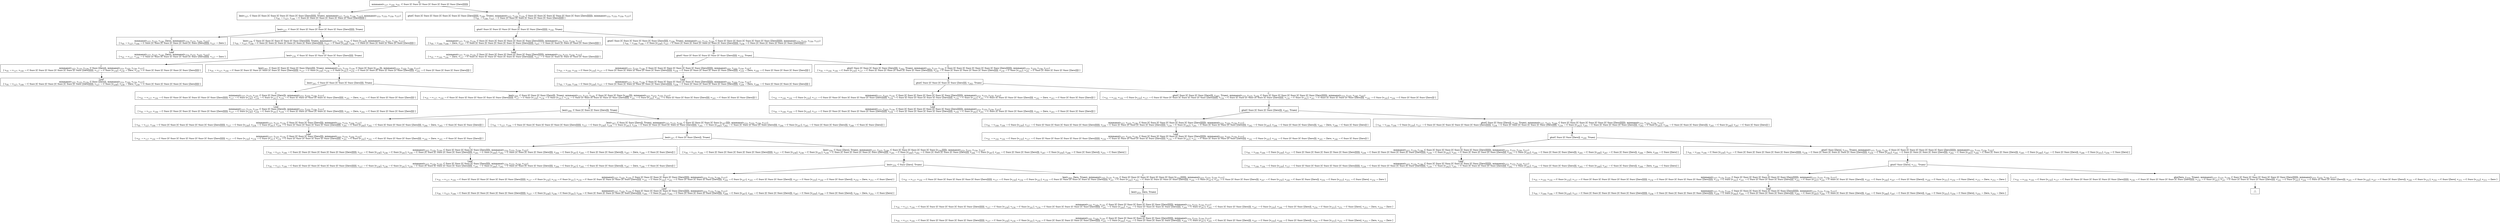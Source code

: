 digraph {
    graph [rankdir=TB
          ,bgcolor=transparent];
    node [shape=box
         ,fillcolor=white
         ,style=filled];
    0 [label=<O <BR/> minmaxo(v<SUB>127</SUB>, v<SUB>100</SUB>, v<SUB>95</SUB>, C Succ [C Succ [C Succ [C Succ [C Succ [C Succ [Zero]]]]]])>];
    1 [label=<C <BR/> leo(v<SUB>127</SUB>, C Succ [C Succ [C Succ [C Succ [C Succ [C Succ [Zero]]]]]], Trueo), minmaxo(v<SUB>157</SUB>, v<SUB>125</SUB>, v<SUB>120</SUB>, v<SUB>127</SUB>), minmaxo(v<SUB>153</SUB>, v<SUB>155</SUB>, v<SUB>150</SUB>, v<SUB>157</SUB>) <BR/>  [ v<SUB>95</SUB> &rarr; v<SUB>127</SUB>, v<SUB>100</SUB> &rarr; C Succ [C Succ [C Succ [C Succ [C Succ [C Succ [Zero]]]]]] ] >];
    2 [label=<C <BR/> gto(C Succ [C Succ [C Succ [C Succ [C Succ [C Succ [Zero]]]]]], v<SUB>100</SUB>, Trueo), minmaxo(v<SUB>157</SUB>, v<SUB>125</SUB>, v<SUB>120</SUB>, C Succ [C Succ [C Succ [C Succ [C Succ [C Succ [Zero]]]]]]), minmaxo(v<SUB>153</SUB>, v<SUB>155</SUB>, v<SUB>150</SUB>, v<SUB>157</SUB>) <BR/>  [ v<SUB>95</SUB> &rarr; v<SUB>100</SUB>, v<SUB>127</SUB> &rarr; C Succ [C Succ [C Succ [C Succ [C Succ [C Succ [Zero]]]]]] ] >];
    3 [label=<O <BR/> leo(v<SUB>127</SUB>, C Succ [C Succ [C Succ [C Succ [C Succ [C Succ [Zero]]]]]], Trueo)>];
    4 [label=<C <BR/> minmaxo(v<SUB>157</SUB>, v<SUB>125</SUB>, v<SUB>120</SUB>, Zero), minmaxo(v<SUB>153</SUB>, v<SUB>155</SUB>, v<SUB>150</SUB>, v<SUB>157</SUB>) <BR/>  [ v<SUB>95</SUB> &rarr; v<SUB>127</SUB>, v<SUB>100</SUB> &rarr; C Succ [C Succ [C Succ [C Succ [C Succ [C Succ [Zero]]]]]], v<SUB>127</SUB> &rarr; Zero ] >];
    5 [label=<C <BR/> leo(v<SUB>238</SUB>, C Succ [C Succ [C Succ [C Succ [C Succ [Zero]]]]], Trueo), minmaxo(v<SUB>157</SUB>, v<SUB>125</SUB>, v<SUB>120</SUB>, C Succ [v<SUB>238</SUB>]), minmaxo(v<SUB>153</SUB>, v<SUB>155</SUB>, v<SUB>150</SUB>, v<SUB>157</SUB>) <BR/>  [ v<SUB>95</SUB> &rarr; v<SUB>127</SUB>, v<SUB>100</SUB> &rarr; C Succ [C Succ [C Succ [C Succ [C Succ [C Succ [Zero]]]]]], v<SUB>127</SUB> &rarr; C Succ [v<SUB>238</SUB>], v<SUB>239</SUB> &rarr; C Succ [C Succ [C Succ [C Succ [C Succ [Zero]]]]] ] >];
    6 [label=<Leaf <BR/> minmaxo(v<SUB>157</SUB>, v<SUB>125</SUB>, v<SUB>120</SUB>, Zero), minmaxo(v<SUB>153</SUB>, v<SUB>155</SUB>, v<SUB>150</SUB>, v<SUB>157</SUB>) <BR/>  [ v<SUB>95</SUB> &rarr; v<SUB>127</SUB>, v<SUB>100</SUB> &rarr; C Succ [C Succ [C Succ [C Succ [C Succ [C Succ [Zero]]]]]], v<SUB>127</SUB> &rarr; Zero ] >];
    7 [label=<O <BR/> leo(v<SUB>238</SUB>, C Succ [C Succ [C Succ [C Succ [C Succ [Zero]]]]], Trueo)>];
    8 [label=<C <BR/> minmaxo(v<SUB>157</SUB>, v<SUB>125</SUB>, v<SUB>120</SUB>, C Succ [Zero]), minmaxo(v<SUB>153</SUB>, v<SUB>155</SUB>, v<SUB>150</SUB>, v<SUB>157</SUB>) <BR/>  [ v<SUB>95</SUB> &rarr; v<SUB>127</SUB>, v<SUB>100</SUB> &rarr; C Succ [C Succ [C Succ [C Succ [C Succ [C Succ [Zero]]]]]], v<SUB>127</SUB> &rarr; C Succ [v<SUB>238</SUB>], v<SUB>238</SUB> &rarr; Zero, v<SUB>239</SUB> &rarr; C Succ [C Succ [C Succ [C Succ [C Succ [Zero]]]]] ] >];
    9 [label=<C <BR/> leo(v<SUB>241</SUB>, C Succ [C Succ [C Succ [C Succ [Zero]]]], Trueo), minmaxo(v<SUB>157</SUB>, v<SUB>125</SUB>, v<SUB>120</SUB>, C Succ [C Succ [v<SUB>241</SUB>]]), minmaxo(v<SUB>153</SUB>, v<SUB>155</SUB>, v<SUB>150</SUB>, v<SUB>157</SUB>) <BR/>  [ v<SUB>95</SUB> &rarr; v<SUB>127</SUB>, v<SUB>100</SUB> &rarr; C Succ [C Succ [C Succ [C Succ [C Succ [C Succ [Zero]]]]]], v<SUB>127</SUB> &rarr; C Succ [v<SUB>238</SUB>], v<SUB>238</SUB> &rarr; C Succ [v<SUB>241</SUB>], v<SUB>239</SUB> &rarr; C Succ [C Succ [C Succ [C Succ [C Succ [Zero]]]]], v<SUB>242</SUB> &rarr; C Succ [C Succ [C Succ [C Succ [Zero]]]] ] >];
    10 [label=<Leaf <BR/> minmaxo(v<SUB>157</SUB>, v<SUB>125</SUB>, v<SUB>120</SUB>, C Succ [Zero]), minmaxo(v<SUB>153</SUB>, v<SUB>155</SUB>, v<SUB>150</SUB>, v<SUB>157</SUB>) <BR/>  [ v<SUB>95</SUB> &rarr; v<SUB>127</SUB>, v<SUB>100</SUB> &rarr; C Succ [C Succ [C Succ [C Succ [C Succ [C Succ [Zero]]]]]], v<SUB>127</SUB> &rarr; C Succ [v<SUB>238</SUB>], v<SUB>238</SUB> &rarr; Zero, v<SUB>239</SUB> &rarr; C Succ [C Succ [C Succ [C Succ [C Succ [Zero]]]]] ] >];
    11 [label=<O <BR/> leo(v<SUB>241</SUB>, C Succ [C Succ [C Succ [C Succ [Zero]]]], Trueo)>];
    12 [label=<C <BR/> minmaxo(v<SUB>157</SUB>, v<SUB>125</SUB>, v<SUB>120</SUB>, C Succ [C Succ [Zero]]), minmaxo(v<SUB>153</SUB>, v<SUB>155</SUB>, v<SUB>150</SUB>, v<SUB>157</SUB>) <BR/>  [ v<SUB>95</SUB> &rarr; v<SUB>127</SUB>, v<SUB>100</SUB> &rarr; C Succ [C Succ [C Succ [C Succ [C Succ [C Succ [Zero]]]]]], v<SUB>127</SUB> &rarr; C Succ [v<SUB>238</SUB>], v<SUB>238</SUB> &rarr; C Succ [v<SUB>241</SUB>], v<SUB>239</SUB> &rarr; C Succ [C Succ [C Succ [C Succ [C Succ [Zero]]]]], v<SUB>241</SUB> &rarr; Zero, v<SUB>242</SUB> &rarr; C Succ [C Succ [C Succ [C Succ [Zero]]]] ] >];
    13 [label=<C <BR/> leo(v<SUB>244</SUB>, C Succ [C Succ [C Succ [Zero]]], Trueo), minmaxo(v<SUB>157</SUB>, v<SUB>125</SUB>, v<SUB>120</SUB>, C Succ [C Succ [C Succ [v<SUB>244</SUB>]]]), minmaxo(v<SUB>153</SUB>, v<SUB>155</SUB>, v<SUB>150</SUB>, v<SUB>157</SUB>) <BR/>  [ v<SUB>95</SUB> &rarr; v<SUB>127</SUB>, v<SUB>100</SUB> &rarr; C Succ [C Succ [C Succ [C Succ [C Succ [C Succ [Zero]]]]]], v<SUB>127</SUB> &rarr; C Succ [v<SUB>238</SUB>], v<SUB>238</SUB> &rarr; C Succ [v<SUB>241</SUB>], v<SUB>239</SUB> &rarr; C Succ [C Succ [C Succ [C Succ [C Succ [Zero]]]]], v<SUB>241</SUB> &rarr; C Succ [v<SUB>244</SUB>], v<SUB>242</SUB> &rarr; C Succ [C Succ [C Succ [C Succ [Zero]]]], v<SUB>245</SUB> &rarr; C Succ [C Succ [C Succ [Zero]]] ] >];
    14 [label=<Leaf <BR/> minmaxo(v<SUB>157</SUB>, v<SUB>125</SUB>, v<SUB>120</SUB>, C Succ [C Succ [Zero]]), minmaxo(v<SUB>153</SUB>, v<SUB>155</SUB>, v<SUB>150</SUB>, v<SUB>157</SUB>) <BR/>  [ v<SUB>95</SUB> &rarr; v<SUB>127</SUB>, v<SUB>100</SUB> &rarr; C Succ [C Succ [C Succ [C Succ [C Succ [C Succ [Zero]]]]]], v<SUB>127</SUB> &rarr; C Succ [v<SUB>238</SUB>], v<SUB>238</SUB> &rarr; C Succ [v<SUB>241</SUB>], v<SUB>239</SUB> &rarr; C Succ [C Succ [C Succ [C Succ [C Succ [Zero]]]]], v<SUB>241</SUB> &rarr; Zero, v<SUB>242</SUB> &rarr; C Succ [C Succ [C Succ [C Succ [Zero]]]] ] >];
    15 [label=<O <BR/> leo(v<SUB>244</SUB>, C Succ [C Succ [C Succ [Zero]]], Trueo)>];
    16 [label=<C <BR/> minmaxo(v<SUB>157</SUB>, v<SUB>125</SUB>, v<SUB>120</SUB>, C Succ [C Succ [C Succ [Zero]]]), minmaxo(v<SUB>153</SUB>, v<SUB>155</SUB>, v<SUB>150</SUB>, v<SUB>157</SUB>) <BR/>  [ v<SUB>95</SUB> &rarr; v<SUB>127</SUB>, v<SUB>100</SUB> &rarr; C Succ [C Succ [C Succ [C Succ [C Succ [C Succ [Zero]]]]]], v<SUB>127</SUB> &rarr; C Succ [v<SUB>238</SUB>], v<SUB>238</SUB> &rarr; C Succ [v<SUB>241</SUB>], v<SUB>239</SUB> &rarr; C Succ [C Succ [C Succ [C Succ [C Succ [Zero]]]]], v<SUB>241</SUB> &rarr; C Succ [v<SUB>244</SUB>], v<SUB>242</SUB> &rarr; C Succ [C Succ [C Succ [C Succ [Zero]]]], v<SUB>244</SUB> &rarr; Zero, v<SUB>245</SUB> &rarr; C Succ [C Succ [C Succ [Zero]]] ] >];
    17 [label=<C <BR/> leo(v<SUB>247</SUB>, C Succ [C Succ [Zero]], Trueo), minmaxo(v<SUB>157</SUB>, v<SUB>125</SUB>, v<SUB>120</SUB>, C Succ [C Succ [C Succ [C Succ [v<SUB>247</SUB>]]]]), minmaxo(v<SUB>153</SUB>, v<SUB>155</SUB>, v<SUB>150</SUB>, v<SUB>157</SUB>) <BR/>  [ v<SUB>95</SUB> &rarr; v<SUB>127</SUB>, v<SUB>100</SUB> &rarr; C Succ [C Succ [C Succ [C Succ [C Succ [C Succ [Zero]]]]]], v<SUB>127</SUB> &rarr; C Succ [v<SUB>238</SUB>], v<SUB>238</SUB> &rarr; C Succ [v<SUB>241</SUB>], v<SUB>239</SUB> &rarr; C Succ [C Succ [C Succ [C Succ [C Succ [Zero]]]]], v<SUB>241</SUB> &rarr; C Succ [v<SUB>244</SUB>], v<SUB>242</SUB> &rarr; C Succ [C Succ [C Succ [C Succ [Zero]]]], v<SUB>244</SUB> &rarr; C Succ [v<SUB>247</SUB>], v<SUB>245</SUB> &rarr; C Succ [C Succ [C Succ [Zero]]], v<SUB>248</SUB> &rarr; C Succ [C Succ [Zero]] ] >];
    18 [label=<Leaf <BR/> minmaxo(v<SUB>157</SUB>, v<SUB>125</SUB>, v<SUB>120</SUB>, C Succ [C Succ [C Succ [Zero]]]), minmaxo(v<SUB>153</SUB>, v<SUB>155</SUB>, v<SUB>150</SUB>, v<SUB>157</SUB>) <BR/>  [ v<SUB>95</SUB> &rarr; v<SUB>127</SUB>, v<SUB>100</SUB> &rarr; C Succ [C Succ [C Succ [C Succ [C Succ [C Succ [Zero]]]]]], v<SUB>127</SUB> &rarr; C Succ [v<SUB>238</SUB>], v<SUB>238</SUB> &rarr; C Succ [v<SUB>241</SUB>], v<SUB>239</SUB> &rarr; C Succ [C Succ [C Succ [C Succ [C Succ [Zero]]]]], v<SUB>241</SUB> &rarr; C Succ [v<SUB>244</SUB>], v<SUB>242</SUB> &rarr; C Succ [C Succ [C Succ [C Succ [Zero]]]], v<SUB>244</SUB> &rarr; Zero, v<SUB>245</SUB> &rarr; C Succ [C Succ [C Succ [Zero]]] ] >];
    19 [label=<O <BR/> leo(v<SUB>247</SUB>, C Succ [C Succ [Zero]], Trueo)>];
    20 [label=<C <BR/> minmaxo(v<SUB>157</SUB>, v<SUB>125</SUB>, v<SUB>120</SUB>, C Succ [C Succ [C Succ [C Succ [Zero]]]]), minmaxo(v<SUB>153</SUB>, v<SUB>155</SUB>, v<SUB>150</SUB>, v<SUB>157</SUB>) <BR/>  [ v<SUB>95</SUB> &rarr; v<SUB>127</SUB>, v<SUB>100</SUB> &rarr; C Succ [C Succ [C Succ [C Succ [C Succ [C Succ [Zero]]]]]], v<SUB>127</SUB> &rarr; C Succ [v<SUB>238</SUB>], v<SUB>238</SUB> &rarr; C Succ [v<SUB>241</SUB>], v<SUB>239</SUB> &rarr; C Succ [C Succ [C Succ [C Succ [C Succ [Zero]]]]], v<SUB>241</SUB> &rarr; C Succ [v<SUB>244</SUB>], v<SUB>242</SUB> &rarr; C Succ [C Succ [C Succ [C Succ [Zero]]]], v<SUB>244</SUB> &rarr; C Succ [v<SUB>247</SUB>], v<SUB>245</SUB> &rarr; C Succ [C Succ [C Succ [Zero]]], v<SUB>247</SUB> &rarr; Zero, v<SUB>248</SUB> &rarr; C Succ [C Succ [Zero]] ] >];
    21 [label=<C <BR/> leo(v<SUB>250</SUB>, C Succ [Zero], Trueo), minmaxo(v<SUB>157</SUB>, v<SUB>125</SUB>, v<SUB>120</SUB>, C Succ [C Succ [C Succ [C Succ [C Succ [v<SUB>250</SUB>]]]]]), minmaxo(v<SUB>153</SUB>, v<SUB>155</SUB>, v<SUB>150</SUB>, v<SUB>157</SUB>) <BR/>  [ v<SUB>95</SUB> &rarr; v<SUB>127</SUB>, v<SUB>100</SUB> &rarr; C Succ [C Succ [C Succ [C Succ [C Succ [C Succ [Zero]]]]]], v<SUB>127</SUB> &rarr; C Succ [v<SUB>238</SUB>], v<SUB>238</SUB> &rarr; C Succ [v<SUB>241</SUB>], v<SUB>239</SUB> &rarr; C Succ [C Succ [C Succ [C Succ [C Succ [Zero]]]]], v<SUB>241</SUB> &rarr; C Succ [v<SUB>244</SUB>], v<SUB>242</SUB> &rarr; C Succ [C Succ [C Succ [C Succ [Zero]]]], v<SUB>244</SUB> &rarr; C Succ [v<SUB>247</SUB>], v<SUB>245</SUB> &rarr; C Succ [C Succ [C Succ [Zero]]], v<SUB>247</SUB> &rarr; C Succ [v<SUB>250</SUB>], v<SUB>248</SUB> &rarr; C Succ [C Succ [Zero]], v<SUB>251</SUB> &rarr; C Succ [Zero] ] >];
    22 [label=<Leaf <BR/> minmaxo(v<SUB>157</SUB>, v<SUB>125</SUB>, v<SUB>120</SUB>, C Succ [C Succ [C Succ [C Succ [Zero]]]]), minmaxo(v<SUB>153</SUB>, v<SUB>155</SUB>, v<SUB>150</SUB>, v<SUB>157</SUB>) <BR/>  [ v<SUB>95</SUB> &rarr; v<SUB>127</SUB>, v<SUB>100</SUB> &rarr; C Succ [C Succ [C Succ [C Succ [C Succ [C Succ [Zero]]]]]], v<SUB>127</SUB> &rarr; C Succ [v<SUB>238</SUB>], v<SUB>238</SUB> &rarr; C Succ [v<SUB>241</SUB>], v<SUB>239</SUB> &rarr; C Succ [C Succ [C Succ [C Succ [C Succ [Zero]]]]], v<SUB>241</SUB> &rarr; C Succ [v<SUB>244</SUB>], v<SUB>242</SUB> &rarr; C Succ [C Succ [C Succ [C Succ [Zero]]]], v<SUB>244</SUB> &rarr; C Succ [v<SUB>247</SUB>], v<SUB>245</SUB> &rarr; C Succ [C Succ [C Succ [Zero]]], v<SUB>247</SUB> &rarr; Zero, v<SUB>248</SUB> &rarr; C Succ [C Succ [Zero]] ] >];
    23 [label=<O <BR/> leo(v<SUB>250</SUB>, C Succ [Zero], Trueo)>];
    24 [label=<C <BR/> minmaxo(v<SUB>157</SUB>, v<SUB>125</SUB>, v<SUB>120</SUB>, C Succ [C Succ [C Succ [C Succ [C Succ [Zero]]]]]), minmaxo(v<SUB>153</SUB>, v<SUB>155</SUB>, v<SUB>150</SUB>, v<SUB>157</SUB>) <BR/>  [ v<SUB>95</SUB> &rarr; v<SUB>127</SUB>, v<SUB>100</SUB> &rarr; C Succ [C Succ [C Succ [C Succ [C Succ [C Succ [Zero]]]]]], v<SUB>127</SUB> &rarr; C Succ [v<SUB>238</SUB>], v<SUB>238</SUB> &rarr; C Succ [v<SUB>241</SUB>], v<SUB>239</SUB> &rarr; C Succ [C Succ [C Succ [C Succ [C Succ [Zero]]]]], v<SUB>241</SUB> &rarr; C Succ [v<SUB>244</SUB>], v<SUB>242</SUB> &rarr; C Succ [C Succ [C Succ [C Succ [Zero]]]], v<SUB>244</SUB> &rarr; C Succ [v<SUB>247</SUB>], v<SUB>245</SUB> &rarr; C Succ [C Succ [C Succ [Zero]]], v<SUB>247</SUB> &rarr; C Succ [v<SUB>250</SUB>], v<SUB>248</SUB> &rarr; C Succ [C Succ [Zero]], v<SUB>250</SUB> &rarr; Zero, v<SUB>251</SUB> &rarr; C Succ [Zero] ] >];
    25 [label=<C <BR/> leo(v<SUB>253</SUB>, Zero, Trueo), minmaxo(v<SUB>157</SUB>, v<SUB>125</SUB>, v<SUB>120</SUB>, C Succ [C Succ [C Succ [C Succ [C Succ [C Succ [v<SUB>253</SUB>]]]]]]), minmaxo(v<SUB>153</SUB>, v<SUB>155</SUB>, v<SUB>150</SUB>, v<SUB>157</SUB>) <BR/>  [ v<SUB>95</SUB> &rarr; v<SUB>127</SUB>, v<SUB>100</SUB> &rarr; C Succ [C Succ [C Succ [C Succ [C Succ [C Succ [Zero]]]]]], v<SUB>127</SUB> &rarr; C Succ [v<SUB>238</SUB>], v<SUB>238</SUB> &rarr; C Succ [v<SUB>241</SUB>], v<SUB>239</SUB> &rarr; C Succ [C Succ [C Succ [C Succ [C Succ [Zero]]]]], v<SUB>241</SUB> &rarr; C Succ [v<SUB>244</SUB>], v<SUB>242</SUB> &rarr; C Succ [C Succ [C Succ [C Succ [Zero]]]], v<SUB>244</SUB> &rarr; C Succ [v<SUB>247</SUB>], v<SUB>245</SUB> &rarr; C Succ [C Succ [C Succ [Zero]]], v<SUB>247</SUB> &rarr; C Succ [v<SUB>250</SUB>], v<SUB>248</SUB> &rarr; C Succ [C Succ [Zero]], v<SUB>250</SUB> &rarr; C Succ [v<SUB>253</SUB>], v<SUB>251</SUB> &rarr; C Succ [Zero], v<SUB>254</SUB> &rarr; Zero ] >];
    26 [label=<Leaf <BR/> minmaxo(v<SUB>157</SUB>, v<SUB>125</SUB>, v<SUB>120</SUB>, C Succ [C Succ [C Succ [C Succ [C Succ [Zero]]]]]), minmaxo(v<SUB>153</SUB>, v<SUB>155</SUB>, v<SUB>150</SUB>, v<SUB>157</SUB>) <BR/>  [ v<SUB>95</SUB> &rarr; v<SUB>127</SUB>, v<SUB>100</SUB> &rarr; C Succ [C Succ [C Succ [C Succ [C Succ [C Succ [Zero]]]]]], v<SUB>127</SUB> &rarr; C Succ [v<SUB>238</SUB>], v<SUB>238</SUB> &rarr; C Succ [v<SUB>241</SUB>], v<SUB>239</SUB> &rarr; C Succ [C Succ [C Succ [C Succ [C Succ [Zero]]]]], v<SUB>241</SUB> &rarr; C Succ [v<SUB>244</SUB>], v<SUB>242</SUB> &rarr; C Succ [C Succ [C Succ [C Succ [Zero]]]], v<SUB>244</SUB> &rarr; C Succ [v<SUB>247</SUB>], v<SUB>245</SUB> &rarr; C Succ [C Succ [C Succ [Zero]]], v<SUB>247</SUB> &rarr; C Succ [v<SUB>250</SUB>], v<SUB>248</SUB> &rarr; C Succ [C Succ [Zero]], v<SUB>250</SUB> &rarr; Zero, v<SUB>251</SUB> &rarr; C Succ [Zero] ] >];
    27 [label=<O <BR/> leo(v<SUB>253</SUB>, Zero, Trueo)>];
    28 [label=<C <BR/> minmaxo(v<SUB>157</SUB>, v<SUB>125</SUB>, v<SUB>120</SUB>, C Succ [C Succ [C Succ [C Succ [C Succ [C Succ [Zero]]]]]]), minmaxo(v<SUB>153</SUB>, v<SUB>155</SUB>, v<SUB>150</SUB>, v<SUB>157</SUB>) <BR/>  [ v<SUB>95</SUB> &rarr; v<SUB>127</SUB>, v<SUB>100</SUB> &rarr; C Succ [C Succ [C Succ [C Succ [C Succ [C Succ [Zero]]]]]], v<SUB>127</SUB> &rarr; C Succ [v<SUB>238</SUB>], v<SUB>238</SUB> &rarr; C Succ [v<SUB>241</SUB>], v<SUB>239</SUB> &rarr; C Succ [C Succ [C Succ [C Succ [C Succ [Zero]]]]], v<SUB>241</SUB> &rarr; C Succ [v<SUB>244</SUB>], v<SUB>242</SUB> &rarr; C Succ [C Succ [C Succ [C Succ [Zero]]]], v<SUB>244</SUB> &rarr; C Succ [v<SUB>247</SUB>], v<SUB>245</SUB> &rarr; C Succ [C Succ [C Succ [Zero]]], v<SUB>247</SUB> &rarr; C Succ [v<SUB>250</SUB>], v<SUB>248</SUB> &rarr; C Succ [C Succ [Zero]], v<SUB>250</SUB> &rarr; C Succ [v<SUB>253</SUB>], v<SUB>251</SUB> &rarr; C Succ [Zero], v<SUB>253</SUB> &rarr; Zero, v<SUB>254</SUB> &rarr; Zero ] >];
    29 [label=<Leaf <BR/> minmaxo(v<SUB>157</SUB>, v<SUB>125</SUB>, v<SUB>120</SUB>, C Succ [C Succ [C Succ [C Succ [C Succ [C Succ [Zero]]]]]]), minmaxo(v<SUB>153</SUB>, v<SUB>155</SUB>, v<SUB>150</SUB>, v<SUB>157</SUB>) <BR/>  [ v<SUB>95</SUB> &rarr; v<SUB>127</SUB>, v<SUB>100</SUB> &rarr; C Succ [C Succ [C Succ [C Succ [C Succ [C Succ [Zero]]]]]], v<SUB>127</SUB> &rarr; C Succ [v<SUB>238</SUB>], v<SUB>238</SUB> &rarr; C Succ [v<SUB>241</SUB>], v<SUB>239</SUB> &rarr; C Succ [C Succ [C Succ [C Succ [C Succ [Zero]]]]], v<SUB>241</SUB> &rarr; C Succ [v<SUB>244</SUB>], v<SUB>242</SUB> &rarr; C Succ [C Succ [C Succ [C Succ [Zero]]]], v<SUB>244</SUB> &rarr; C Succ [v<SUB>247</SUB>], v<SUB>245</SUB> &rarr; C Succ [C Succ [C Succ [Zero]]], v<SUB>247</SUB> &rarr; C Succ [v<SUB>250</SUB>], v<SUB>248</SUB> &rarr; C Succ [C Succ [Zero]], v<SUB>250</SUB> &rarr; C Succ [v<SUB>253</SUB>], v<SUB>251</SUB> &rarr; C Succ [Zero], v<SUB>253</SUB> &rarr; Zero, v<SUB>254</SUB> &rarr; Zero ] >];
    30 [label=<O <BR/> gto(C Succ [C Succ [C Succ [C Succ [C Succ [C Succ [Zero]]]]]], v<SUB>100</SUB>, Trueo)>];
    31 [label=<C <BR/> minmaxo(v<SUB>157</SUB>, v<SUB>125</SUB>, v<SUB>120</SUB>, C Succ [C Succ [C Succ [C Succ [C Succ [C Succ [Zero]]]]]]), minmaxo(v<SUB>153</SUB>, v<SUB>155</SUB>, v<SUB>150</SUB>, v<SUB>157</SUB>) <BR/>  [ v<SUB>95</SUB> &rarr; v<SUB>100</SUB>, v<SUB>100</SUB> &rarr; Zero, v<SUB>127</SUB> &rarr; C Succ [C Succ [C Succ [C Succ [C Succ [C Succ [Zero]]]]]], v<SUB>237</SUB> &rarr; C Succ [C Succ [C Succ [C Succ [C Succ [Zero]]]]] ] >];
    32 [label=<C <BR/> gto(C Succ [C Succ [C Succ [C Succ [C Succ [Zero]]]]], v<SUB>239</SUB>, Trueo), minmaxo(v<SUB>157</SUB>, v<SUB>125</SUB>, v<SUB>120</SUB>, C Succ [C Succ [C Succ [C Succ [C Succ [C Succ [Zero]]]]]]), minmaxo(v<SUB>153</SUB>, v<SUB>155</SUB>, v<SUB>150</SUB>, v<SUB>157</SUB>) <BR/>  [ v<SUB>95</SUB> &rarr; v<SUB>100</SUB>, v<SUB>100</SUB> &rarr; C Succ [v<SUB>239</SUB>], v<SUB>127</SUB> &rarr; C Succ [C Succ [C Succ [C Succ [C Succ [C Succ [Zero]]]]]], v<SUB>238</SUB> &rarr; C Succ [C Succ [C Succ [C Succ [C Succ [Zero]]]]] ] >];
    33 [label=<Leaf <BR/> minmaxo(v<SUB>157</SUB>, v<SUB>125</SUB>, v<SUB>120</SUB>, C Succ [C Succ [C Succ [C Succ [C Succ [C Succ [Zero]]]]]]), minmaxo(v<SUB>153</SUB>, v<SUB>155</SUB>, v<SUB>150</SUB>, v<SUB>157</SUB>) <BR/>  [ v<SUB>95</SUB> &rarr; v<SUB>100</SUB>, v<SUB>100</SUB> &rarr; Zero, v<SUB>127</SUB> &rarr; C Succ [C Succ [C Succ [C Succ [C Succ [C Succ [Zero]]]]]], v<SUB>237</SUB> &rarr; C Succ [C Succ [C Succ [C Succ [C Succ [Zero]]]]] ] >];
    34 [label=<O <BR/> gto(C Succ [C Succ [C Succ [C Succ [C Succ [Zero]]]]], v<SUB>239</SUB>, Trueo)>];
    35 [label=<C <BR/> minmaxo(v<SUB>157</SUB>, v<SUB>125</SUB>, v<SUB>120</SUB>, C Succ [C Succ [C Succ [C Succ [C Succ [C Succ [Zero]]]]]]), minmaxo(v<SUB>153</SUB>, v<SUB>155</SUB>, v<SUB>150</SUB>, v<SUB>157</SUB>) <BR/>  [ v<SUB>95</SUB> &rarr; v<SUB>100</SUB>, v<SUB>100</SUB> &rarr; C Succ [v<SUB>239</SUB>], v<SUB>127</SUB> &rarr; C Succ [C Succ [C Succ [C Succ [C Succ [C Succ [Zero]]]]]], v<SUB>238</SUB> &rarr; C Succ [C Succ [C Succ [C Succ [C Succ [Zero]]]]], v<SUB>239</SUB> &rarr; Zero, v<SUB>240</SUB> &rarr; C Succ [C Succ [C Succ [C Succ [Zero]]]] ] >];
    36 [label=<C <BR/> gto(C Succ [C Succ [C Succ [C Succ [Zero]]]], v<SUB>242</SUB>, Trueo), minmaxo(v<SUB>157</SUB>, v<SUB>125</SUB>, v<SUB>120</SUB>, C Succ [C Succ [C Succ [C Succ [C Succ [C Succ [Zero]]]]]]), minmaxo(v<SUB>153</SUB>, v<SUB>155</SUB>, v<SUB>150</SUB>, v<SUB>157</SUB>) <BR/>  [ v<SUB>95</SUB> &rarr; v<SUB>100</SUB>, v<SUB>100</SUB> &rarr; C Succ [v<SUB>239</SUB>], v<SUB>127</SUB> &rarr; C Succ [C Succ [C Succ [C Succ [C Succ [C Succ [Zero]]]]]], v<SUB>238</SUB> &rarr; C Succ [C Succ [C Succ [C Succ [C Succ [Zero]]]]], v<SUB>239</SUB> &rarr; C Succ [v<SUB>242</SUB>], v<SUB>241</SUB> &rarr; C Succ [C Succ [C Succ [C Succ [Zero]]]] ] >];
    37 [label=<Leaf <BR/> minmaxo(v<SUB>157</SUB>, v<SUB>125</SUB>, v<SUB>120</SUB>, C Succ [C Succ [C Succ [C Succ [C Succ [C Succ [Zero]]]]]]), minmaxo(v<SUB>153</SUB>, v<SUB>155</SUB>, v<SUB>150</SUB>, v<SUB>157</SUB>) <BR/>  [ v<SUB>95</SUB> &rarr; v<SUB>100</SUB>, v<SUB>100</SUB> &rarr; C Succ [v<SUB>239</SUB>], v<SUB>127</SUB> &rarr; C Succ [C Succ [C Succ [C Succ [C Succ [C Succ [Zero]]]]]], v<SUB>238</SUB> &rarr; C Succ [C Succ [C Succ [C Succ [C Succ [Zero]]]]], v<SUB>239</SUB> &rarr; Zero, v<SUB>240</SUB> &rarr; C Succ [C Succ [C Succ [C Succ [Zero]]]] ] >];
    38 [label=<O <BR/> gto(C Succ [C Succ [C Succ [C Succ [Zero]]]], v<SUB>242</SUB>, Trueo)>];
    39 [label=<C <BR/> minmaxo(v<SUB>157</SUB>, v<SUB>125</SUB>, v<SUB>120</SUB>, C Succ [C Succ [C Succ [C Succ [C Succ [C Succ [Zero]]]]]]), minmaxo(v<SUB>153</SUB>, v<SUB>155</SUB>, v<SUB>150</SUB>, v<SUB>157</SUB>) <BR/>  [ v<SUB>95</SUB> &rarr; v<SUB>100</SUB>, v<SUB>100</SUB> &rarr; C Succ [v<SUB>239</SUB>], v<SUB>127</SUB> &rarr; C Succ [C Succ [C Succ [C Succ [C Succ [C Succ [Zero]]]]]], v<SUB>238</SUB> &rarr; C Succ [C Succ [C Succ [C Succ [C Succ [Zero]]]]], v<SUB>239</SUB> &rarr; C Succ [v<SUB>242</SUB>], v<SUB>241</SUB> &rarr; C Succ [C Succ [C Succ [C Succ [Zero]]]], v<SUB>242</SUB> &rarr; Zero, v<SUB>243</SUB> &rarr; C Succ [C Succ [C Succ [Zero]]] ] >];
    40 [label=<C <BR/> gto(C Succ [C Succ [C Succ [Zero]]], v<SUB>245</SUB>, Trueo), minmaxo(v<SUB>157</SUB>, v<SUB>125</SUB>, v<SUB>120</SUB>, C Succ [C Succ [C Succ [C Succ [C Succ [C Succ [Zero]]]]]]), minmaxo(v<SUB>153</SUB>, v<SUB>155</SUB>, v<SUB>150</SUB>, v<SUB>157</SUB>) <BR/>  [ v<SUB>95</SUB> &rarr; v<SUB>100</SUB>, v<SUB>100</SUB> &rarr; C Succ [v<SUB>239</SUB>], v<SUB>127</SUB> &rarr; C Succ [C Succ [C Succ [C Succ [C Succ [C Succ [Zero]]]]]], v<SUB>238</SUB> &rarr; C Succ [C Succ [C Succ [C Succ [C Succ [Zero]]]]], v<SUB>239</SUB> &rarr; C Succ [v<SUB>242</SUB>], v<SUB>241</SUB> &rarr; C Succ [C Succ [C Succ [C Succ [Zero]]]], v<SUB>242</SUB> &rarr; C Succ [v<SUB>245</SUB>], v<SUB>244</SUB> &rarr; C Succ [C Succ [C Succ [Zero]]] ] >];
    41 [label=<Leaf <BR/> minmaxo(v<SUB>157</SUB>, v<SUB>125</SUB>, v<SUB>120</SUB>, C Succ [C Succ [C Succ [C Succ [C Succ [C Succ [Zero]]]]]]), minmaxo(v<SUB>153</SUB>, v<SUB>155</SUB>, v<SUB>150</SUB>, v<SUB>157</SUB>) <BR/>  [ v<SUB>95</SUB> &rarr; v<SUB>100</SUB>, v<SUB>100</SUB> &rarr; C Succ [v<SUB>239</SUB>], v<SUB>127</SUB> &rarr; C Succ [C Succ [C Succ [C Succ [C Succ [C Succ [Zero]]]]]], v<SUB>238</SUB> &rarr; C Succ [C Succ [C Succ [C Succ [C Succ [Zero]]]]], v<SUB>239</SUB> &rarr; C Succ [v<SUB>242</SUB>], v<SUB>241</SUB> &rarr; C Succ [C Succ [C Succ [C Succ [Zero]]]], v<SUB>242</SUB> &rarr; Zero, v<SUB>243</SUB> &rarr; C Succ [C Succ [C Succ [Zero]]] ] >];
    42 [label=<O <BR/> gto(C Succ [C Succ [C Succ [Zero]]], v<SUB>245</SUB>, Trueo)>];
    43 [label=<C <BR/> minmaxo(v<SUB>157</SUB>, v<SUB>125</SUB>, v<SUB>120</SUB>, C Succ [C Succ [C Succ [C Succ [C Succ [C Succ [Zero]]]]]]), minmaxo(v<SUB>153</SUB>, v<SUB>155</SUB>, v<SUB>150</SUB>, v<SUB>157</SUB>) <BR/>  [ v<SUB>95</SUB> &rarr; v<SUB>100</SUB>, v<SUB>100</SUB> &rarr; C Succ [v<SUB>239</SUB>], v<SUB>127</SUB> &rarr; C Succ [C Succ [C Succ [C Succ [C Succ [C Succ [Zero]]]]]], v<SUB>238</SUB> &rarr; C Succ [C Succ [C Succ [C Succ [C Succ [Zero]]]]], v<SUB>239</SUB> &rarr; C Succ [v<SUB>242</SUB>], v<SUB>241</SUB> &rarr; C Succ [C Succ [C Succ [C Succ [Zero]]]], v<SUB>242</SUB> &rarr; C Succ [v<SUB>245</SUB>], v<SUB>244</SUB> &rarr; C Succ [C Succ [C Succ [Zero]]], v<SUB>245</SUB> &rarr; Zero, v<SUB>246</SUB> &rarr; C Succ [C Succ [Zero]] ] >];
    44 [label=<C <BR/> gto(C Succ [C Succ [Zero]], v<SUB>248</SUB>, Trueo), minmaxo(v<SUB>157</SUB>, v<SUB>125</SUB>, v<SUB>120</SUB>, C Succ [C Succ [C Succ [C Succ [C Succ [C Succ [Zero]]]]]]), minmaxo(v<SUB>153</SUB>, v<SUB>155</SUB>, v<SUB>150</SUB>, v<SUB>157</SUB>) <BR/>  [ v<SUB>95</SUB> &rarr; v<SUB>100</SUB>, v<SUB>100</SUB> &rarr; C Succ [v<SUB>239</SUB>], v<SUB>127</SUB> &rarr; C Succ [C Succ [C Succ [C Succ [C Succ [C Succ [Zero]]]]]], v<SUB>238</SUB> &rarr; C Succ [C Succ [C Succ [C Succ [C Succ [Zero]]]]], v<SUB>239</SUB> &rarr; C Succ [v<SUB>242</SUB>], v<SUB>241</SUB> &rarr; C Succ [C Succ [C Succ [C Succ [Zero]]]], v<SUB>242</SUB> &rarr; C Succ [v<SUB>245</SUB>], v<SUB>244</SUB> &rarr; C Succ [C Succ [C Succ [Zero]]], v<SUB>245</SUB> &rarr; C Succ [v<SUB>248</SUB>], v<SUB>247</SUB> &rarr; C Succ [C Succ [Zero]] ] >];
    45 [label=<Leaf <BR/> minmaxo(v<SUB>157</SUB>, v<SUB>125</SUB>, v<SUB>120</SUB>, C Succ [C Succ [C Succ [C Succ [C Succ [C Succ [Zero]]]]]]), minmaxo(v<SUB>153</SUB>, v<SUB>155</SUB>, v<SUB>150</SUB>, v<SUB>157</SUB>) <BR/>  [ v<SUB>95</SUB> &rarr; v<SUB>100</SUB>, v<SUB>100</SUB> &rarr; C Succ [v<SUB>239</SUB>], v<SUB>127</SUB> &rarr; C Succ [C Succ [C Succ [C Succ [C Succ [C Succ [Zero]]]]]], v<SUB>238</SUB> &rarr; C Succ [C Succ [C Succ [C Succ [C Succ [Zero]]]]], v<SUB>239</SUB> &rarr; C Succ [v<SUB>242</SUB>], v<SUB>241</SUB> &rarr; C Succ [C Succ [C Succ [C Succ [Zero]]]], v<SUB>242</SUB> &rarr; C Succ [v<SUB>245</SUB>], v<SUB>244</SUB> &rarr; C Succ [C Succ [C Succ [Zero]]], v<SUB>245</SUB> &rarr; Zero, v<SUB>246</SUB> &rarr; C Succ [C Succ [Zero]] ] >];
    46 [label=<O <BR/> gto(C Succ [C Succ [Zero]], v<SUB>248</SUB>, Trueo)>];
    47 [label=<C <BR/> minmaxo(v<SUB>157</SUB>, v<SUB>125</SUB>, v<SUB>120</SUB>, C Succ [C Succ [C Succ [C Succ [C Succ [C Succ [Zero]]]]]]), minmaxo(v<SUB>153</SUB>, v<SUB>155</SUB>, v<SUB>150</SUB>, v<SUB>157</SUB>) <BR/>  [ v<SUB>95</SUB> &rarr; v<SUB>100</SUB>, v<SUB>100</SUB> &rarr; C Succ [v<SUB>239</SUB>], v<SUB>127</SUB> &rarr; C Succ [C Succ [C Succ [C Succ [C Succ [C Succ [Zero]]]]]], v<SUB>238</SUB> &rarr; C Succ [C Succ [C Succ [C Succ [C Succ [Zero]]]]], v<SUB>239</SUB> &rarr; C Succ [v<SUB>242</SUB>], v<SUB>241</SUB> &rarr; C Succ [C Succ [C Succ [C Succ [Zero]]]], v<SUB>242</SUB> &rarr; C Succ [v<SUB>245</SUB>], v<SUB>244</SUB> &rarr; C Succ [C Succ [C Succ [Zero]]], v<SUB>245</SUB> &rarr; C Succ [v<SUB>248</SUB>], v<SUB>247</SUB> &rarr; C Succ [C Succ [Zero]], v<SUB>248</SUB> &rarr; Zero, v<SUB>249</SUB> &rarr; C Succ [Zero] ] >];
    48 [label=<C <BR/> gto(C Succ [Zero], v<SUB>251</SUB>, Trueo), minmaxo(v<SUB>157</SUB>, v<SUB>125</SUB>, v<SUB>120</SUB>, C Succ [C Succ [C Succ [C Succ [C Succ [C Succ [Zero]]]]]]), minmaxo(v<SUB>153</SUB>, v<SUB>155</SUB>, v<SUB>150</SUB>, v<SUB>157</SUB>) <BR/>  [ v<SUB>95</SUB> &rarr; v<SUB>100</SUB>, v<SUB>100</SUB> &rarr; C Succ [v<SUB>239</SUB>], v<SUB>127</SUB> &rarr; C Succ [C Succ [C Succ [C Succ [C Succ [C Succ [Zero]]]]]], v<SUB>238</SUB> &rarr; C Succ [C Succ [C Succ [C Succ [C Succ [Zero]]]]], v<SUB>239</SUB> &rarr; C Succ [v<SUB>242</SUB>], v<SUB>241</SUB> &rarr; C Succ [C Succ [C Succ [C Succ [Zero]]]], v<SUB>242</SUB> &rarr; C Succ [v<SUB>245</SUB>], v<SUB>244</SUB> &rarr; C Succ [C Succ [C Succ [Zero]]], v<SUB>245</SUB> &rarr; C Succ [v<SUB>248</SUB>], v<SUB>247</SUB> &rarr; C Succ [C Succ [Zero]], v<SUB>248</SUB> &rarr; C Succ [v<SUB>251</SUB>], v<SUB>250</SUB> &rarr; C Succ [Zero] ] >];
    49 [label=<Leaf <BR/> minmaxo(v<SUB>157</SUB>, v<SUB>125</SUB>, v<SUB>120</SUB>, C Succ [C Succ [C Succ [C Succ [C Succ [C Succ [Zero]]]]]]), minmaxo(v<SUB>153</SUB>, v<SUB>155</SUB>, v<SUB>150</SUB>, v<SUB>157</SUB>) <BR/>  [ v<SUB>95</SUB> &rarr; v<SUB>100</SUB>, v<SUB>100</SUB> &rarr; C Succ [v<SUB>239</SUB>], v<SUB>127</SUB> &rarr; C Succ [C Succ [C Succ [C Succ [C Succ [C Succ [Zero]]]]]], v<SUB>238</SUB> &rarr; C Succ [C Succ [C Succ [C Succ [C Succ [Zero]]]]], v<SUB>239</SUB> &rarr; C Succ [v<SUB>242</SUB>], v<SUB>241</SUB> &rarr; C Succ [C Succ [C Succ [C Succ [Zero]]]], v<SUB>242</SUB> &rarr; C Succ [v<SUB>245</SUB>], v<SUB>244</SUB> &rarr; C Succ [C Succ [C Succ [Zero]]], v<SUB>245</SUB> &rarr; C Succ [v<SUB>248</SUB>], v<SUB>247</SUB> &rarr; C Succ [C Succ [Zero]], v<SUB>248</SUB> &rarr; Zero, v<SUB>249</SUB> &rarr; C Succ [Zero] ] >];
    50 [label=<O <BR/> gto(C Succ [Zero], v<SUB>251</SUB>, Trueo)>];
    51 [label=<C <BR/> minmaxo(v<SUB>157</SUB>, v<SUB>125</SUB>, v<SUB>120</SUB>, C Succ [C Succ [C Succ [C Succ [C Succ [C Succ [Zero]]]]]]), minmaxo(v<SUB>153</SUB>, v<SUB>155</SUB>, v<SUB>150</SUB>, v<SUB>157</SUB>) <BR/>  [ v<SUB>95</SUB> &rarr; v<SUB>100</SUB>, v<SUB>100</SUB> &rarr; C Succ [v<SUB>239</SUB>], v<SUB>127</SUB> &rarr; C Succ [C Succ [C Succ [C Succ [C Succ [C Succ [Zero]]]]]], v<SUB>238</SUB> &rarr; C Succ [C Succ [C Succ [C Succ [C Succ [Zero]]]]], v<SUB>239</SUB> &rarr; C Succ [v<SUB>242</SUB>], v<SUB>241</SUB> &rarr; C Succ [C Succ [C Succ [C Succ [Zero]]]], v<SUB>242</SUB> &rarr; C Succ [v<SUB>245</SUB>], v<SUB>244</SUB> &rarr; C Succ [C Succ [C Succ [Zero]]], v<SUB>245</SUB> &rarr; C Succ [v<SUB>248</SUB>], v<SUB>247</SUB> &rarr; C Succ [C Succ [Zero]], v<SUB>248</SUB> &rarr; C Succ [v<SUB>251</SUB>], v<SUB>250</SUB> &rarr; C Succ [Zero], v<SUB>251</SUB> &rarr; Zero, v<SUB>252</SUB> &rarr; Zero ] >];
    52 [label=<C <BR/> gto(Zero, v<SUB>254</SUB>, Trueo), minmaxo(v<SUB>157</SUB>, v<SUB>125</SUB>, v<SUB>120</SUB>, C Succ [C Succ [C Succ [C Succ [C Succ [C Succ [Zero]]]]]]), minmaxo(v<SUB>153</SUB>, v<SUB>155</SUB>, v<SUB>150</SUB>, v<SUB>157</SUB>) <BR/>  [ v<SUB>95</SUB> &rarr; v<SUB>100</SUB>, v<SUB>100</SUB> &rarr; C Succ [v<SUB>239</SUB>], v<SUB>127</SUB> &rarr; C Succ [C Succ [C Succ [C Succ [C Succ [C Succ [Zero]]]]]], v<SUB>238</SUB> &rarr; C Succ [C Succ [C Succ [C Succ [C Succ [Zero]]]]], v<SUB>239</SUB> &rarr; C Succ [v<SUB>242</SUB>], v<SUB>241</SUB> &rarr; C Succ [C Succ [C Succ [C Succ [Zero]]]], v<SUB>242</SUB> &rarr; C Succ [v<SUB>245</SUB>], v<SUB>244</SUB> &rarr; C Succ [C Succ [C Succ [Zero]]], v<SUB>245</SUB> &rarr; C Succ [v<SUB>248</SUB>], v<SUB>247</SUB> &rarr; C Succ [C Succ [Zero]], v<SUB>248</SUB> &rarr; C Succ [v<SUB>251</SUB>], v<SUB>250</SUB> &rarr; C Succ [Zero], v<SUB>251</SUB> &rarr; C Succ [v<SUB>254</SUB>], v<SUB>253</SUB> &rarr; Zero ] >];
    53 [label=<Leaf <BR/> minmaxo(v<SUB>157</SUB>, v<SUB>125</SUB>, v<SUB>120</SUB>, C Succ [C Succ [C Succ [C Succ [C Succ [C Succ [Zero]]]]]]), minmaxo(v<SUB>153</SUB>, v<SUB>155</SUB>, v<SUB>150</SUB>, v<SUB>157</SUB>) <BR/>  [ v<SUB>95</SUB> &rarr; v<SUB>100</SUB>, v<SUB>100</SUB> &rarr; C Succ [v<SUB>239</SUB>], v<SUB>127</SUB> &rarr; C Succ [C Succ [C Succ [C Succ [C Succ [C Succ [Zero]]]]]], v<SUB>238</SUB> &rarr; C Succ [C Succ [C Succ [C Succ [C Succ [Zero]]]]], v<SUB>239</SUB> &rarr; C Succ [v<SUB>242</SUB>], v<SUB>241</SUB> &rarr; C Succ [C Succ [C Succ [C Succ [Zero]]]], v<SUB>242</SUB> &rarr; C Succ [v<SUB>245</SUB>], v<SUB>244</SUB> &rarr; C Succ [C Succ [C Succ [Zero]]], v<SUB>245</SUB> &rarr; C Succ [v<SUB>248</SUB>], v<SUB>247</SUB> &rarr; C Succ [C Succ [Zero]], v<SUB>248</SUB> &rarr; C Succ [v<SUB>251</SUB>], v<SUB>250</SUB> &rarr; C Succ [Zero], v<SUB>251</SUB> &rarr; Zero, v<SUB>252</SUB> &rarr; Zero ] >];
    54 [label=<_|_>];
    0 -> 1 [label=""];
    0 -> 2 [label=""];
    1 -> 3 [label=""];
    2 -> 30 [label=""];
    3 -> 4 [label=""];
    3 -> 5 [label=""];
    4 -> 6 [label=""];
    5 -> 7 [label=""];
    7 -> 8 [label=""];
    7 -> 9 [label=""];
    8 -> 10 [label=""];
    9 -> 11 [label=""];
    11 -> 12 [label=""];
    11 -> 13 [label=""];
    12 -> 14 [label=""];
    13 -> 15 [label=""];
    15 -> 16 [label=""];
    15 -> 17 [label=""];
    16 -> 18 [label=""];
    17 -> 19 [label=""];
    19 -> 20 [label=""];
    19 -> 21 [label=""];
    20 -> 22 [label=""];
    21 -> 23 [label=""];
    23 -> 24 [label=""];
    23 -> 25 [label=""];
    24 -> 26 [label=""];
    25 -> 27 [label=""];
    27 -> 28 [label=""];
    28 -> 29 [label=""];
    30 -> 31 [label=""];
    30 -> 32 [label=""];
    31 -> 33 [label=""];
    32 -> 34 [label=""];
    34 -> 35 [label=""];
    34 -> 36 [label=""];
    35 -> 37 [label=""];
    36 -> 38 [label=""];
    38 -> 39 [label=""];
    38 -> 40 [label=""];
    39 -> 41 [label=""];
    40 -> 42 [label=""];
    42 -> 43 [label=""];
    42 -> 44 [label=""];
    43 -> 45 [label=""];
    44 -> 46 [label=""];
    46 -> 47 [label=""];
    46 -> 48 [label=""];
    47 -> 49 [label=""];
    48 -> 50 [label=""];
    50 -> 51 [label=""];
    50 -> 52 [label=""];
    51 -> 53 [label=""];
    52 -> 54 [label=""];
}